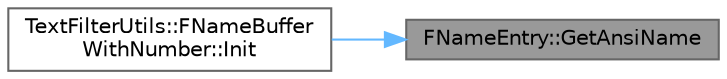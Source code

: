digraph "FNameEntry::GetAnsiName"
{
 // INTERACTIVE_SVG=YES
 // LATEX_PDF_SIZE
  bgcolor="transparent";
  edge [fontname=Helvetica,fontsize=10,labelfontname=Helvetica,labelfontsize=10];
  node [fontname=Helvetica,fontsize=10,shape=box,height=0.2,width=0.4];
  rankdir="RL";
  Node1 [id="Node000001",label="FNameEntry::GetAnsiName",height=0.2,width=0.4,color="gray40", fillcolor="grey60", style="filled", fontcolor="black",tooltip="Copy null-terminated name to ANSICHAR buffer without allocating."];
  Node1 -> Node2 [id="edge1_Node000001_Node000002",dir="back",color="steelblue1",style="solid",tooltip=" "];
  Node2 [id="Node000002",label="TextFilterUtils::FNameBuffer\lWithNumber::Init",height=0.2,width=0.4,color="grey40", fillcolor="white", style="filled",URL="$d7/de6/structTextFilterUtils_1_1FNameBufferWithNumber.html#a627e5083af7496ac155b1c5dcfa06d0c",tooltip=" "];
}
